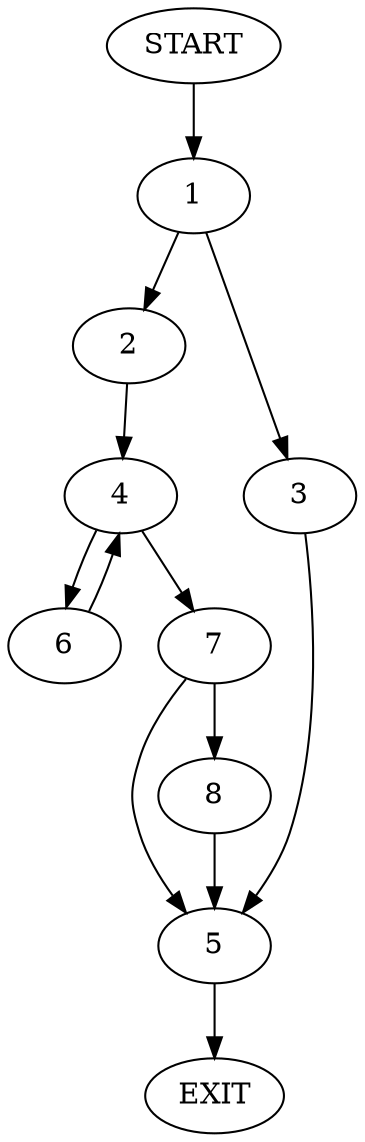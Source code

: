 digraph {
0 [label="START"]
9 [label="EXIT"]
0 -> 1
1 -> 2
1 -> 3
2 -> 4
3 -> 5
5 -> 9
4 -> 6
4 -> 7
6 -> 4
7 -> 8
7 -> 5
8 -> 5
}
